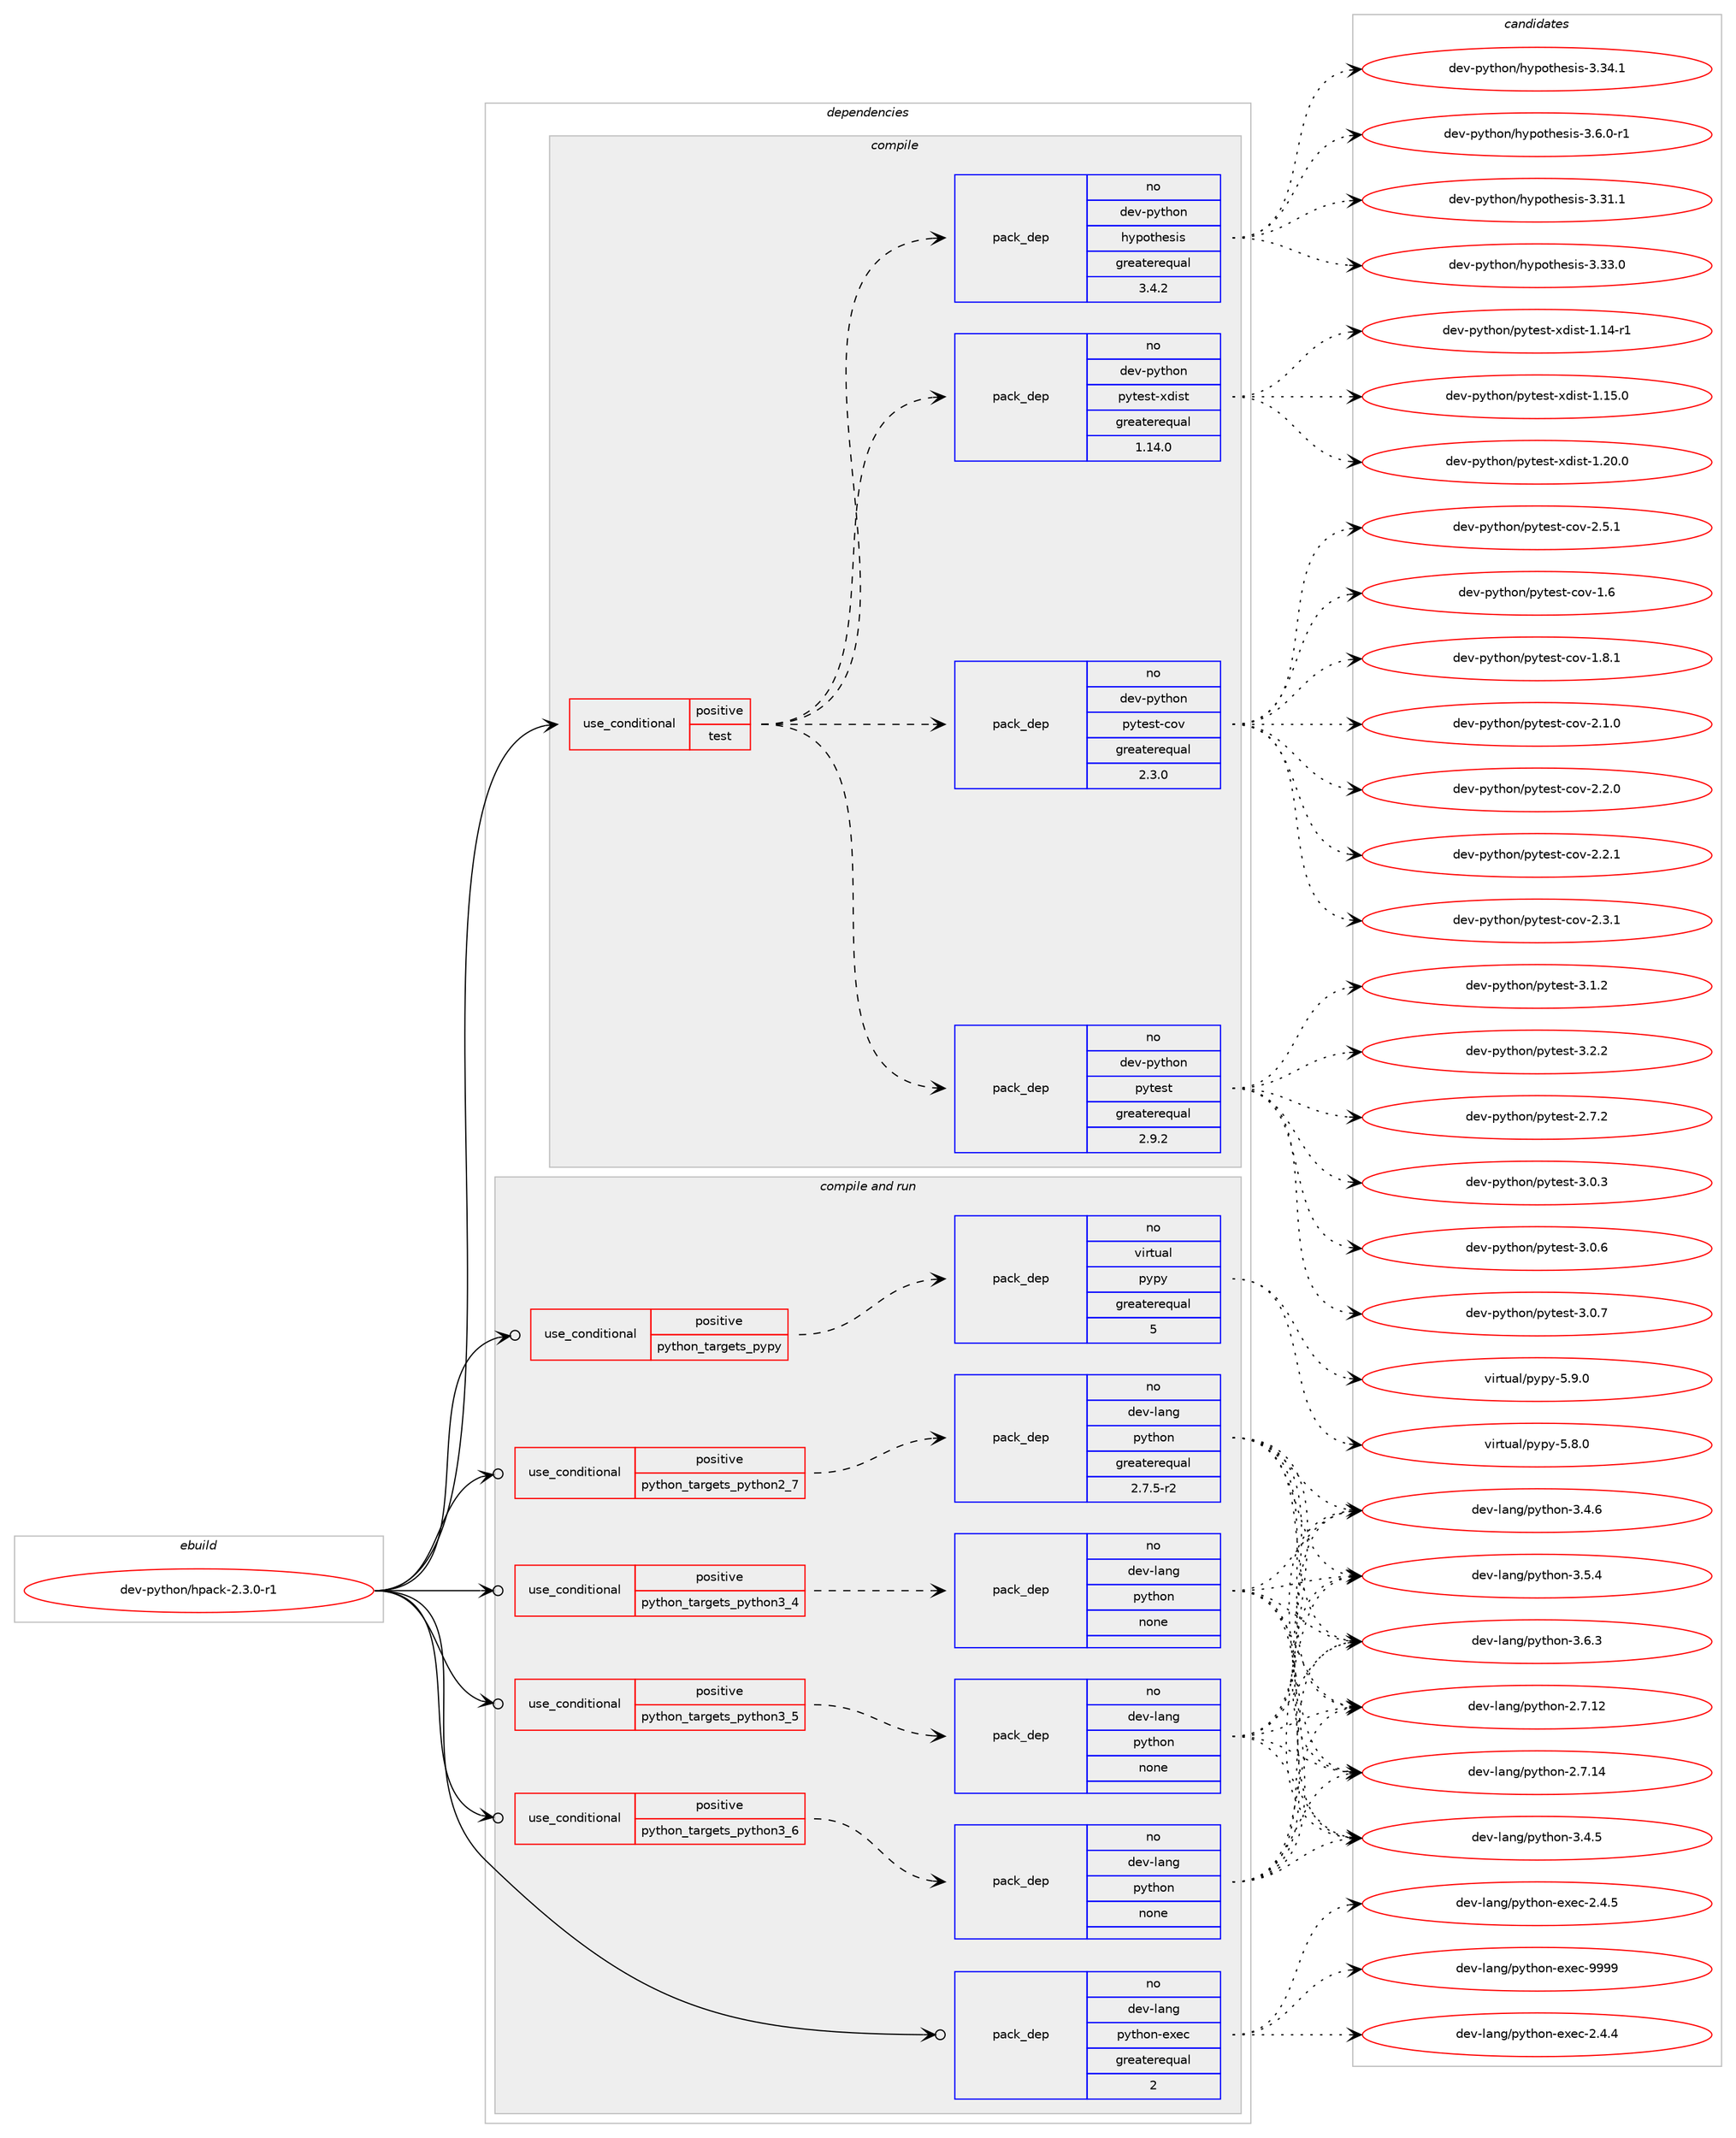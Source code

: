 digraph prolog {

# *************
# Graph options
# *************

newrank=true;
concentrate=true;
compound=true;
graph [rankdir=LR,fontname=Helvetica,fontsize=10,ranksep=1.5];#, ranksep=2.5, nodesep=0.2];
edge  [arrowhead=vee];
node  [fontname=Helvetica,fontsize=10];

# **********
# The ebuild
# **********

subgraph cluster_leftcol {
color=gray;
rank=same;
label=<<i>ebuild</i>>;
id [label="dev-python/hpack-2.3.0-r1", color=red, width=4, href="../dev-python/hpack-2.3.0-r1.svg"];
}

# ****************
# The dependencies
# ****************

subgraph cluster_midcol {
color=gray;
label=<<i>dependencies</i>>;
subgraph cluster_compile {
fillcolor="#eeeeee";
style=filled;
label=<<i>compile</i>>;
subgraph cond33606 {
dependency160282 [label=<<TABLE BORDER="0" CELLBORDER="1" CELLSPACING="0" CELLPADDING="4"><TR><TD ROWSPAN="3" CELLPADDING="10">use_conditional</TD></TR><TR><TD>positive</TD></TR><TR><TD>test</TD></TR></TABLE>>, shape=none, color=red];
subgraph pack122826 {
dependency160283 [label=<<TABLE BORDER="0" CELLBORDER="1" CELLSPACING="0" CELLPADDING="4" WIDTH="220"><TR><TD ROWSPAN="6" CELLPADDING="30">pack_dep</TD></TR><TR><TD WIDTH="110">no</TD></TR><TR><TD>dev-python</TD></TR><TR><TD>pytest</TD></TR><TR><TD>greaterequal</TD></TR><TR><TD>2.9.2</TD></TR></TABLE>>, shape=none, color=blue];
}
dependency160282:e -> dependency160283:w [weight=20,style="dashed",arrowhead="vee"];
subgraph pack122827 {
dependency160284 [label=<<TABLE BORDER="0" CELLBORDER="1" CELLSPACING="0" CELLPADDING="4" WIDTH="220"><TR><TD ROWSPAN="6" CELLPADDING="30">pack_dep</TD></TR><TR><TD WIDTH="110">no</TD></TR><TR><TD>dev-python</TD></TR><TR><TD>pytest-cov</TD></TR><TR><TD>greaterequal</TD></TR><TR><TD>2.3.0</TD></TR></TABLE>>, shape=none, color=blue];
}
dependency160282:e -> dependency160284:w [weight=20,style="dashed",arrowhead="vee"];
subgraph pack122828 {
dependency160285 [label=<<TABLE BORDER="0" CELLBORDER="1" CELLSPACING="0" CELLPADDING="4" WIDTH="220"><TR><TD ROWSPAN="6" CELLPADDING="30">pack_dep</TD></TR><TR><TD WIDTH="110">no</TD></TR><TR><TD>dev-python</TD></TR><TR><TD>pytest-xdist</TD></TR><TR><TD>greaterequal</TD></TR><TR><TD>1.14.0</TD></TR></TABLE>>, shape=none, color=blue];
}
dependency160282:e -> dependency160285:w [weight=20,style="dashed",arrowhead="vee"];
subgraph pack122829 {
dependency160286 [label=<<TABLE BORDER="0" CELLBORDER="1" CELLSPACING="0" CELLPADDING="4" WIDTH="220"><TR><TD ROWSPAN="6" CELLPADDING="30">pack_dep</TD></TR><TR><TD WIDTH="110">no</TD></TR><TR><TD>dev-python</TD></TR><TR><TD>hypothesis</TD></TR><TR><TD>greaterequal</TD></TR><TR><TD>3.4.2</TD></TR></TABLE>>, shape=none, color=blue];
}
dependency160282:e -> dependency160286:w [weight=20,style="dashed",arrowhead="vee"];
}
id:e -> dependency160282:w [weight=20,style="solid",arrowhead="vee"];
}
subgraph cluster_compileandrun {
fillcolor="#eeeeee";
style=filled;
label=<<i>compile and run</i>>;
subgraph cond33607 {
dependency160287 [label=<<TABLE BORDER="0" CELLBORDER="1" CELLSPACING="0" CELLPADDING="4"><TR><TD ROWSPAN="3" CELLPADDING="10">use_conditional</TD></TR><TR><TD>positive</TD></TR><TR><TD>python_targets_pypy</TD></TR></TABLE>>, shape=none, color=red];
subgraph pack122830 {
dependency160288 [label=<<TABLE BORDER="0" CELLBORDER="1" CELLSPACING="0" CELLPADDING="4" WIDTH="220"><TR><TD ROWSPAN="6" CELLPADDING="30">pack_dep</TD></TR><TR><TD WIDTH="110">no</TD></TR><TR><TD>virtual</TD></TR><TR><TD>pypy</TD></TR><TR><TD>greaterequal</TD></TR><TR><TD>5</TD></TR></TABLE>>, shape=none, color=blue];
}
dependency160287:e -> dependency160288:w [weight=20,style="dashed",arrowhead="vee"];
}
id:e -> dependency160287:w [weight=20,style="solid",arrowhead="odotvee"];
subgraph cond33608 {
dependency160289 [label=<<TABLE BORDER="0" CELLBORDER="1" CELLSPACING="0" CELLPADDING="4"><TR><TD ROWSPAN="3" CELLPADDING="10">use_conditional</TD></TR><TR><TD>positive</TD></TR><TR><TD>python_targets_python2_7</TD></TR></TABLE>>, shape=none, color=red];
subgraph pack122831 {
dependency160290 [label=<<TABLE BORDER="0" CELLBORDER="1" CELLSPACING="0" CELLPADDING="4" WIDTH="220"><TR><TD ROWSPAN="6" CELLPADDING="30">pack_dep</TD></TR><TR><TD WIDTH="110">no</TD></TR><TR><TD>dev-lang</TD></TR><TR><TD>python</TD></TR><TR><TD>greaterequal</TD></TR><TR><TD>2.7.5-r2</TD></TR></TABLE>>, shape=none, color=blue];
}
dependency160289:e -> dependency160290:w [weight=20,style="dashed",arrowhead="vee"];
}
id:e -> dependency160289:w [weight=20,style="solid",arrowhead="odotvee"];
subgraph cond33609 {
dependency160291 [label=<<TABLE BORDER="0" CELLBORDER="1" CELLSPACING="0" CELLPADDING="4"><TR><TD ROWSPAN="3" CELLPADDING="10">use_conditional</TD></TR><TR><TD>positive</TD></TR><TR><TD>python_targets_python3_4</TD></TR></TABLE>>, shape=none, color=red];
subgraph pack122832 {
dependency160292 [label=<<TABLE BORDER="0" CELLBORDER="1" CELLSPACING="0" CELLPADDING="4" WIDTH="220"><TR><TD ROWSPAN="6" CELLPADDING="30">pack_dep</TD></TR><TR><TD WIDTH="110">no</TD></TR><TR><TD>dev-lang</TD></TR><TR><TD>python</TD></TR><TR><TD>none</TD></TR><TR><TD></TD></TR></TABLE>>, shape=none, color=blue];
}
dependency160291:e -> dependency160292:w [weight=20,style="dashed",arrowhead="vee"];
}
id:e -> dependency160291:w [weight=20,style="solid",arrowhead="odotvee"];
subgraph cond33610 {
dependency160293 [label=<<TABLE BORDER="0" CELLBORDER="1" CELLSPACING="0" CELLPADDING="4"><TR><TD ROWSPAN="3" CELLPADDING="10">use_conditional</TD></TR><TR><TD>positive</TD></TR><TR><TD>python_targets_python3_5</TD></TR></TABLE>>, shape=none, color=red];
subgraph pack122833 {
dependency160294 [label=<<TABLE BORDER="0" CELLBORDER="1" CELLSPACING="0" CELLPADDING="4" WIDTH="220"><TR><TD ROWSPAN="6" CELLPADDING="30">pack_dep</TD></TR><TR><TD WIDTH="110">no</TD></TR><TR><TD>dev-lang</TD></TR><TR><TD>python</TD></TR><TR><TD>none</TD></TR><TR><TD></TD></TR></TABLE>>, shape=none, color=blue];
}
dependency160293:e -> dependency160294:w [weight=20,style="dashed",arrowhead="vee"];
}
id:e -> dependency160293:w [weight=20,style="solid",arrowhead="odotvee"];
subgraph cond33611 {
dependency160295 [label=<<TABLE BORDER="0" CELLBORDER="1" CELLSPACING="0" CELLPADDING="4"><TR><TD ROWSPAN="3" CELLPADDING="10">use_conditional</TD></TR><TR><TD>positive</TD></TR><TR><TD>python_targets_python3_6</TD></TR></TABLE>>, shape=none, color=red];
subgraph pack122834 {
dependency160296 [label=<<TABLE BORDER="0" CELLBORDER="1" CELLSPACING="0" CELLPADDING="4" WIDTH="220"><TR><TD ROWSPAN="6" CELLPADDING="30">pack_dep</TD></TR><TR><TD WIDTH="110">no</TD></TR><TR><TD>dev-lang</TD></TR><TR><TD>python</TD></TR><TR><TD>none</TD></TR><TR><TD></TD></TR></TABLE>>, shape=none, color=blue];
}
dependency160295:e -> dependency160296:w [weight=20,style="dashed",arrowhead="vee"];
}
id:e -> dependency160295:w [weight=20,style="solid",arrowhead="odotvee"];
subgraph pack122835 {
dependency160297 [label=<<TABLE BORDER="0" CELLBORDER="1" CELLSPACING="0" CELLPADDING="4" WIDTH="220"><TR><TD ROWSPAN="6" CELLPADDING="30">pack_dep</TD></TR><TR><TD WIDTH="110">no</TD></TR><TR><TD>dev-lang</TD></TR><TR><TD>python-exec</TD></TR><TR><TD>greaterequal</TD></TR><TR><TD>2</TD></TR></TABLE>>, shape=none, color=blue];
}
id:e -> dependency160297:w [weight=20,style="solid",arrowhead="odotvee"];
}
subgraph cluster_run {
fillcolor="#eeeeee";
style=filled;
label=<<i>run</i>>;
}
}

# **************
# The candidates
# **************

subgraph cluster_choices {
rank=same;
color=gray;
label=<<i>candidates</i>>;

subgraph choice122826 {
color=black;
nodesep=1;
choice1001011184511212111610411111047112121116101115116455046554650 [label="dev-python/pytest-2.7.2", color=red, width=4,href="../dev-python/pytest-2.7.2.svg"];
choice1001011184511212111610411111047112121116101115116455146484651 [label="dev-python/pytest-3.0.3", color=red, width=4,href="../dev-python/pytest-3.0.3.svg"];
choice1001011184511212111610411111047112121116101115116455146484654 [label="dev-python/pytest-3.0.6", color=red, width=4,href="../dev-python/pytest-3.0.6.svg"];
choice1001011184511212111610411111047112121116101115116455146484655 [label="dev-python/pytest-3.0.7", color=red, width=4,href="../dev-python/pytest-3.0.7.svg"];
choice1001011184511212111610411111047112121116101115116455146494650 [label="dev-python/pytest-3.1.2", color=red, width=4,href="../dev-python/pytest-3.1.2.svg"];
choice1001011184511212111610411111047112121116101115116455146504650 [label="dev-python/pytest-3.2.2", color=red, width=4,href="../dev-python/pytest-3.2.2.svg"];
dependency160283:e -> choice1001011184511212111610411111047112121116101115116455046554650:w [style=dotted,weight="100"];
dependency160283:e -> choice1001011184511212111610411111047112121116101115116455146484651:w [style=dotted,weight="100"];
dependency160283:e -> choice1001011184511212111610411111047112121116101115116455146484654:w [style=dotted,weight="100"];
dependency160283:e -> choice1001011184511212111610411111047112121116101115116455146484655:w [style=dotted,weight="100"];
dependency160283:e -> choice1001011184511212111610411111047112121116101115116455146494650:w [style=dotted,weight="100"];
dependency160283:e -> choice1001011184511212111610411111047112121116101115116455146504650:w [style=dotted,weight="100"];
}
subgraph choice122827 {
color=black;
nodesep=1;
choice1001011184511212111610411111047112121116101115116459911111845494654 [label="dev-python/pytest-cov-1.6", color=red, width=4,href="../dev-python/pytest-cov-1.6.svg"];
choice10010111845112121116104111110471121211161011151164599111118454946564649 [label="dev-python/pytest-cov-1.8.1", color=red, width=4,href="../dev-python/pytest-cov-1.8.1.svg"];
choice10010111845112121116104111110471121211161011151164599111118455046494648 [label="dev-python/pytest-cov-2.1.0", color=red, width=4,href="../dev-python/pytest-cov-2.1.0.svg"];
choice10010111845112121116104111110471121211161011151164599111118455046504648 [label="dev-python/pytest-cov-2.2.0", color=red, width=4,href="../dev-python/pytest-cov-2.2.0.svg"];
choice10010111845112121116104111110471121211161011151164599111118455046504649 [label="dev-python/pytest-cov-2.2.1", color=red, width=4,href="../dev-python/pytest-cov-2.2.1.svg"];
choice10010111845112121116104111110471121211161011151164599111118455046514649 [label="dev-python/pytest-cov-2.3.1", color=red, width=4,href="../dev-python/pytest-cov-2.3.1.svg"];
choice10010111845112121116104111110471121211161011151164599111118455046534649 [label="dev-python/pytest-cov-2.5.1", color=red, width=4,href="../dev-python/pytest-cov-2.5.1.svg"];
dependency160284:e -> choice1001011184511212111610411111047112121116101115116459911111845494654:w [style=dotted,weight="100"];
dependency160284:e -> choice10010111845112121116104111110471121211161011151164599111118454946564649:w [style=dotted,weight="100"];
dependency160284:e -> choice10010111845112121116104111110471121211161011151164599111118455046494648:w [style=dotted,weight="100"];
dependency160284:e -> choice10010111845112121116104111110471121211161011151164599111118455046504648:w [style=dotted,weight="100"];
dependency160284:e -> choice10010111845112121116104111110471121211161011151164599111118455046504649:w [style=dotted,weight="100"];
dependency160284:e -> choice10010111845112121116104111110471121211161011151164599111118455046514649:w [style=dotted,weight="100"];
dependency160284:e -> choice10010111845112121116104111110471121211161011151164599111118455046534649:w [style=dotted,weight="100"];
}
subgraph choice122828 {
color=black;
nodesep=1;
choice10010111845112121116104111110471121211161011151164512010010511511645494649524511449 [label="dev-python/pytest-xdist-1.14-r1", color=red, width=4,href="../dev-python/pytest-xdist-1.14-r1.svg"];
choice10010111845112121116104111110471121211161011151164512010010511511645494649534648 [label="dev-python/pytest-xdist-1.15.0", color=red, width=4,href="../dev-python/pytest-xdist-1.15.0.svg"];
choice10010111845112121116104111110471121211161011151164512010010511511645494650484648 [label="dev-python/pytest-xdist-1.20.0", color=red, width=4,href="../dev-python/pytest-xdist-1.20.0.svg"];
dependency160285:e -> choice10010111845112121116104111110471121211161011151164512010010511511645494649524511449:w [style=dotted,weight="100"];
dependency160285:e -> choice10010111845112121116104111110471121211161011151164512010010511511645494649534648:w [style=dotted,weight="100"];
dependency160285:e -> choice10010111845112121116104111110471121211161011151164512010010511511645494650484648:w [style=dotted,weight="100"];
}
subgraph choice122829 {
color=black;
nodesep=1;
choice100101118451121211161041111104710412111211111610410111510511545514651494649 [label="dev-python/hypothesis-3.31.1", color=red, width=4,href="../dev-python/hypothesis-3.31.1.svg"];
choice100101118451121211161041111104710412111211111610410111510511545514651514648 [label="dev-python/hypothesis-3.33.0", color=red, width=4,href="../dev-python/hypothesis-3.33.0.svg"];
choice100101118451121211161041111104710412111211111610410111510511545514651524649 [label="dev-python/hypothesis-3.34.1", color=red, width=4,href="../dev-python/hypothesis-3.34.1.svg"];
choice10010111845112121116104111110471041211121111161041011151051154551465446484511449 [label="dev-python/hypothesis-3.6.0-r1", color=red, width=4,href="../dev-python/hypothesis-3.6.0-r1.svg"];
dependency160286:e -> choice100101118451121211161041111104710412111211111610410111510511545514651494649:w [style=dotted,weight="100"];
dependency160286:e -> choice100101118451121211161041111104710412111211111610410111510511545514651514648:w [style=dotted,weight="100"];
dependency160286:e -> choice100101118451121211161041111104710412111211111610410111510511545514651524649:w [style=dotted,weight="100"];
dependency160286:e -> choice10010111845112121116104111110471041211121111161041011151051154551465446484511449:w [style=dotted,weight="100"];
}
subgraph choice122830 {
color=black;
nodesep=1;
choice1181051141161179710847112121112121455346564648 [label="virtual/pypy-5.8.0", color=red, width=4,href="../virtual/pypy-5.8.0.svg"];
choice1181051141161179710847112121112121455346574648 [label="virtual/pypy-5.9.0", color=red, width=4,href="../virtual/pypy-5.9.0.svg"];
dependency160288:e -> choice1181051141161179710847112121112121455346564648:w [style=dotted,weight="100"];
dependency160288:e -> choice1181051141161179710847112121112121455346574648:w [style=dotted,weight="100"];
}
subgraph choice122831 {
color=black;
nodesep=1;
choice10010111845108971101034711212111610411111045504655464950 [label="dev-lang/python-2.7.12", color=red, width=4,href="../dev-lang/python-2.7.12.svg"];
choice10010111845108971101034711212111610411111045504655464952 [label="dev-lang/python-2.7.14", color=red, width=4,href="../dev-lang/python-2.7.14.svg"];
choice100101118451089711010347112121116104111110455146524653 [label="dev-lang/python-3.4.5", color=red, width=4,href="../dev-lang/python-3.4.5.svg"];
choice100101118451089711010347112121116104111110455146524654 [label="dev-lang/python-3.4.6", color=red, width=4,href="../dev-lang/python-3.4.6.svg"];
choice100101118451089711010347112121116104111110455146534652 [label="dev-lang/python-3.5.4", color=red, width=4,href="../dev-lang/python-3.5.4.svg"];
choice100101118451089711010347112121116104111110455146544651 [label="dev-lang/python-3.6.3", color=red, width=4,href="../dev-lang/python-3.6.3.svg"];
dependency160290:e -> choice10010111845108971101034711212111610411111045504655464950:w [style=dotted,weight="100"];
dependency160290:e -> choice10010111845108971101034711212111610411111045504655464952:w [style=dotted,weight="100"];
dependency160290:e -> choice100101118451089711010347112121116104111110455146524653:w [style=dotted,weight="100"];
dependency160290:e -> choice100101118451089711010347112121116104111110455146524654:w [style=dotted,weight="100"];
dependency160290:e -> choice100101118451089711010347112121116104111110455146534652:w [style=dotted,weight="100"];
dependency160290:e -> choice100101118451089711010347112121116104111110455146544651:w [style=dotted,weight="100"];
}
subgraph choice122832 {
color=black;
nodesep=1;
choice10010111845108971101034711212111610411111045504655464950 [label="dev-lang/python-2.7.12", color=red, width=4,href="../dev-lang/python-2.7.12.svg"];
choice10010111845108971101034711212111610411111045504655464952 [label="dev-lang/python-2.7.14", color=red, width=4,href="../dev-lang/python-2.7.14.svg"];
choice100101118451089711010347112121116104111110455146524653 [label="dev-lang/python-3.4.5", color=red, width=4,href="../dev-lang/python-3.4.5.svg"];
choice100101118451089711010347112121116104111110455146524654 [label="dev-lang/python-3.4.6", color=red, width=4,href="../dev-lang/python-3.4.6.svg"];
choice100101118451089711010347112121116104111110455146534652 [label="dev-lang/python-3.5.4", color=red, width=4,href="../dev-lang/python-3.5.4.svg"];
choice100101118451089711010347112121116104111110455146544651 [label="dev-lang/python-3.6.3", color=red, width=4,href="../dev-lang/python-3.6.3.svg"];
dependency160292:e -> choice10010111845108971101034711212111610411111045504655464950:w [style=dotted,weight="100"];
dependency160292:e -> choice10010111845108971101034711212111610411111045504655464952:w [style=dotted,weight="100"];
dependency160292:e -> choice100101118451089711010347112121116104111110455146524653:w [style=dotted,weight="100"];
dependency160292:e -> choice100101118451089711010347112121116104111110455146524654:w [style=dotted,weight="100"];
dependency160292:e -> choice100101118451089711010347112121116104111110455146534652:w [style=dotted,weight="100"];
dependency160292:e -> choice100101118451089711010347112121116104111110455146544651:w [style=dotted,weight="100"];
}
subgraph choice122833 {
color=black;
nodesep=1;
choice10010111845108971101034711212111610411111045504655464950 [label="dev-lang/python-2.7.12", color=red, width=4,href="../dev-lang/python-2.7.12.svg"];
choice10010111845108971101034711212111610411111045504655464952 [label="dev-lang/python-2.7.14", color=red, width=4,href="../dev-lang/python-2.7.14.svg"];
choice100101118451089711010347112121116104111110455146524653 [label="dev-lang/python-3.4.5", color=red, width=4,href="../dev-lang/python-3.4.5.svg"];
choice100101118451089711010347112121116104111110455146524654 [label="dev-lang/python-3.4.6", color=red, width=4,href="../dev-lang/python-3.4.6.svg"];
choice100101118451089711010347112121116104111110455146534652 [label="dev-lang/python-3.5.4", color=red, width=4,href="../dev-lang/python-3.5.4.svg"];
choice100101118451089711010347112121116104111110455146544651 [label="dev-lang/python-3.6.3", color=red, width=4,href="../dev-lang/python-3.6.3.svg"];
dependency160294:e -> choice10010111845108971101034711212111610411111045504655464950:w [style=dotted,weight="100"];
dependency160294:e -> choice10010111845108971101034711212111610411111045504655464952:w [style=dotted,weight="100"];
dependency160294:e -> choice100101118451089711010347112121116104111110455146524653:w [style=dotted,weight="100"];
dependency160294:e -> choice100101118451089711010347112121116104111110455146524654:w [style=dotted,weight="100"];
dependency160294:e -> choice100101118451089711010347112121116104111110455146534652:w [style=dotted,weight="100"];
dependency160294:e -> choice100101118451089711010347112121116104111110455146544651:w [style=dotted,weight="100"];
}
subgraph choice122834 {
color=black;
nodesep=1;
choice10010111845108971101034711212111610411111045504655464950 [label="dev-lang/python-2.7.12", color=red, width=4,href="../dev-lang/python-2.7.12.svg"];
choice10010111845108971101034711212111610411111045504655464952 [label="dev-lang/python-2.7.14", color=red, width=4,href="../dev-lang/python-2.7.14.svg"];
choice100101118451089711010347112121116104111110455146524653 [label="dev-lang/python-3.4.5", color=red, width=4,href="../dev-lang/python-3.4.5.svg"];
choice100101118451089711010347112121116104111110455146524654 [label="dev-lang/python-3.4.6", color=red, width=4,href="../dev-lang/python-3.4.6.svg"];
choice100101118451089711010347112121116104111110455146534652 [label="dev-lang/python-3.5.4", color=red, width=4,href="../dev-lang/python-3.5.4.svg"];
choice100101118451089711010347112121116104111110455146544651 [label="dev-lang/python-3.6.3", color=red, width=4,href="../dev-lang/python-3.6.3.svg"];
dependency160296:e -> choice10010111845108971101034711212111610411111045504655464950:w [style=dotted,weight="100"];
dependency160296:e -> choice10010111845108971101034711212111610411111045504655464952:w [style=dotted,weight="100"];
dependency160296:e -> choice100101118451089711010347112121116104111110455146524653:w [style=dotted,weight="100"];
dependency160296:e -> choice100101118451089711010347112121116104111110455146524654:w [style=dotted,weight="100"];
dependency160296:e -> choice100101118451089711010347112121116104111110455146534652:w [style=dotted,weight="100"];
dependency160296:e -> choice100101118451089711010347112121116104111110455146544651:w [style=dotted,weight="100"];
}
subgraph choice122835 {
color=black;
nodesep=1;
choice1001011184510897110103471121211161041111104510112010199455046524652 [label="dev-lang/python-exec-2.4.4", color=red, width=4,href="../dev-lang/python-exec-2.4.4.svg"];
choice1001011184510897110103471121211161041111104510112010199455046524653 [label="dev-lang/python-exec-2.4.5", color=red, width=4,href="../dev-lang/python-exec-2.4.5.svg"];
choice10010111845108971101034711212111610411111045101120101994557575757 [label="dev-lang/python-exec-9999", color=red, width=4,href="../dev-lang/python-exec-9999.svg"];
dependency160297:e -> choice1001011184510897110103471121211161041111104510112010199455046524652:w [style=dotted,weight="100"];
dependency160297:e -> choice1001011184510897110103471121211161041111104510112010199455046524653:w [style=dotted,weight="100"];
dependency160297:e -> choice10010111845108971101034711212111610411111045101120101994557575757:w [style=dotted,weight="100"];
}
}

}
